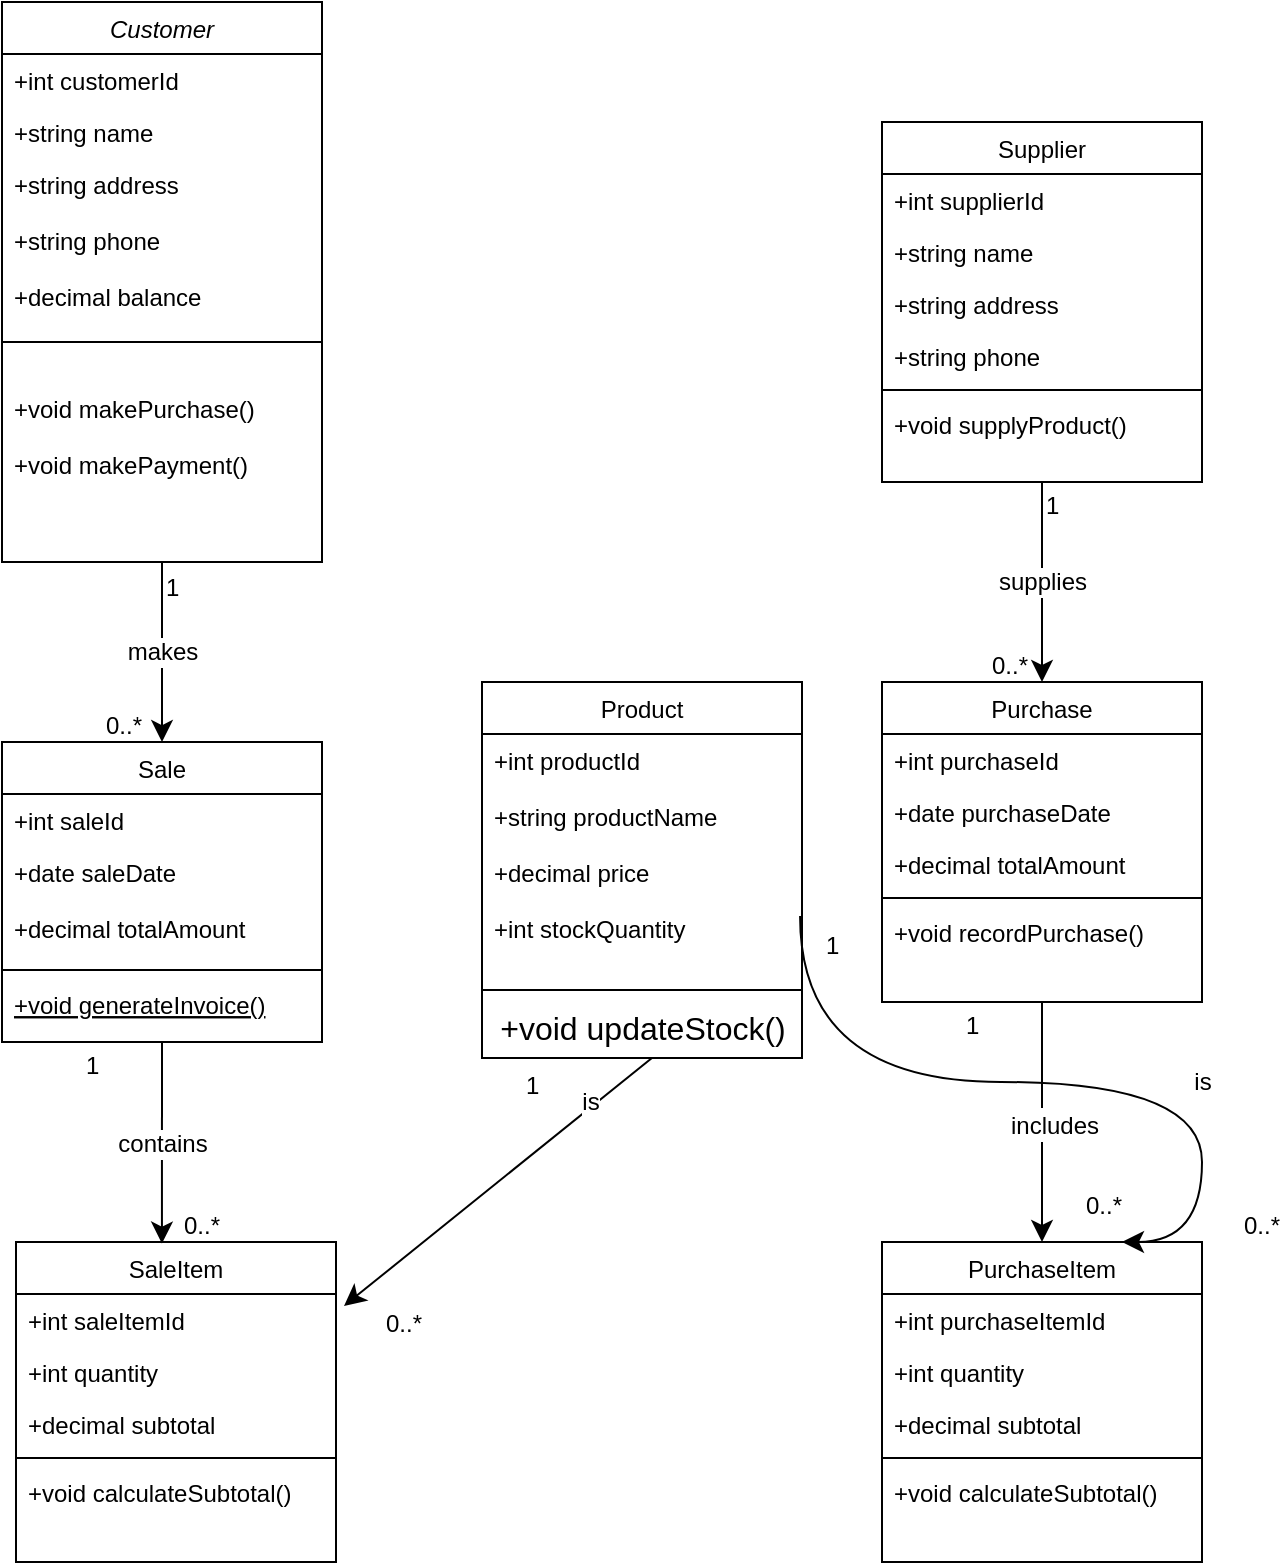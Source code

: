 <mxfile version="24.7.17">
  <diagram id="C5RBs43oDa-KdzZeNtuy" name="Page-1">
    <mxGraphModel dx="1194" dy="697" grid="1" gridSize="10" guides="1" tooltips="1" connect="1" arrows="1" fold="1" page="1" pageScale="1" pageWidth="827" pageHeight="1169" math="0" shadow="0">
      <root>
        <mxCell id="WIyWlLk6GJQsqaUBKTNV-0" />
        <mxCell id="WIyWlLk6GJQsqaUBKTNV-1" parent="WIyWlLk6GJQsqaUBKTNV-0" />
        <mxCell id="zkfFHV4jXpPFQw0GAbJ--0" value="Customer" style="swimlane;fontStyle=2;align=center;verticalAlign=top;childLayout=stackLayout;horizontal=1;startSize=26;horizontalStack=0;resizeParent=1;resizeLast=0;collapsible=1;marginBottom=0;rounded=0;shadow=0;strokeWidth=1;" parent="WIyWlLk6GJQsqaUBKTNV-1" vertex="1">
          <mxGeometry x="120" y="20" width="160" height="280" as="geometry">
            <mxRectangle x="230" y="140" width="160" height="26" as="alternateBounds" />
          </mxGeometry>
        </mxCell>
        <mxCell id="zkfFHV4jXpPFQw0GAbJ--1" value="+int customerId" style="text;align=left;verticalAlign=top;spacingLeft=4;spacingRight=4;overflow=hidden;rotatable=0;points=[[0,0.5],[1,0.5]];portConstraint=eastwest;" parent="zkfFHV4jXpPFQw0GAbJ--0" vertex="1">
          <mxGeometry y="26" width="160" height="26" as="geometry" />
        </mxCell>
        <mxCell id="zkfFHV4jXpPFQw0GAbJ--2" value="+string name" style="text;align=left;verticalAlign=top;spacingLeft=4;spacingRight=4;overflow=hidden;rotatable=0;points=[[0,0.5],[1,0.5]];portConstraint=eastwest;rounded=0;shadow=0;html=0;" parent="zkfFHV4jXpPFQw0GAbJ--0" vertex="1">
          <mxGeometry y="52" width="160" height="26" as="geometry" />
        </mxCell>
        <mxCell id="zkfFHV4jXpPFQw0GAbJ--3" value="+string address &#xa;&#xa;+string phone&#xa;&#xa;+decimal balance&#xa;" style="text;align=left;verticalAlign=top;spacingLeft=4;spacingRight=4;overflow=hidden;rotatable=0;points=[[0,0.5],[1,0.5]];portConstraint=eastwest;rounded=0;shadow=0;html=0;" parent="zkfFHV4jXpPFQw0GAbJ--0" vertex="1">
          <mxGeometry y="78" width="160" height="72" as="geometry" />
        </mxCell>
        <mxCell id="zkfFHV4jXpPFQw0GAbJ--4" value="" style="line;html=1;strokeWidth=1;align=left;verticalAlign=middle;spacingTop=-1;spacingLeft=3;spacingRight=3;rotatable=0;labelPosition=right;points=[];portConstraint=eastwest;" parent="zkfFHV4jXpPFQw0GAbJ--0" vertex="1">
          <mxGeometry y="150" width="160" height="40" as="geometry" />
        </mxCell>
        <mxCell id="zkfFHV4jXpPFQw0GAbJ--5" value="+void makePurchase()&#xa;&#xa;+void makePayment()" style="text;align=left;verticalAlign=top;spacingLeft=4;spacingRight=4;overflow=hidden;rotatable=0;points=[[0,0.5],[1,0.5]];portConstraint=eastwest;" parent="zkfFHV4jXpPFQw0GAbJ--0" vertex="1">
          <mxGeometry y="190" width="160" height="60" as="geometry" />
        </mxCell>
        <mxCell id="zkfFHV4jXpPFQw0GAbJ--6" value="Sale" style="swimlane;fontStyle=0;align=center;verticalAlign=top;childLayout=stackLayout;horizontal=1;startSize=26;horizontalStack=0;resizeParent=1;resizeLast=0;collapsible=1;marginBottom=0;rounded=0;shadow=0;strokeWidth=1;" parent="WIyWlLk6GJQsqaUBKTNV-1" vertex="1">
          <mxGeometry x="120" y="390.03" width="160" height="149.97" as="geometry">
            <mxRectangle x="130" y="380" width="160" height="26" as="alternateBounds" />
          </mxGeometry>
        </mxCell>
        <mxCell id="zkfFHV4jXpPFQw0GAbJ--7" value="+int saleId" style="text;align=left;verticalAlign=top;spacingLeft=4;spacingRight=4;overflow=hidden;rotatable=0;points=[[0,0.5],[1,0.5]];portConstraint=eastwest;" parent="zkfFHV4jXpPFQw0GAbJ--6" vertex="1">
          <mxGeometry y="26" width="160" height="26" as="geometry" />
        </mxCell>
        <mxCell id="zkfFHV4jXpPFQw0GAbJ--8" value="+date saleDate&#xa;&#xa;+decimal totalAmount" style="text;align=left;verticalAlign=top;spacingLeft=4;spacingRight=4;overflow=hidden;rotatable=0;points=[[0,0.5],[1,0.5]];portConstraint=eastwest;rounded=0;shadow=0;html=0;" parent="zkfFHV4jXpPFQw0GAbJ--6" vertex="1">
          <mxGeometry y="52" width="160" height="58" as="geometry" />
        </mxCell>
        <mxCell id="zkfFHV4jXpPFQw0GAbJ--9" value="" style="line;html=1;strokeWidth=1;align=left;verticalAlign=middle;spacingTop=-1;spacingLeft=3;spacingRight=3;rotatable=0;labelPosition=right;points=[];portConstraint=eastwest;" parent="zkfFHV4jXpPFQw0GAbJ--6" vertex="1">
          <mxGeometry y="110" width="160" height="8" as="geometry" />
        </mxCell>
        <mxCell id="zkfFHV4jXpPFQw0GAbJ--10" value="+void generateInvoice()" style="text;align=left;verticalAlign=top;spacingLeft=4;spacingRight=4;overflow=hidden;rotatable=0;points=[[0,0.5],[1,0.5]];portConstraint=eastwest;fontStyle=4" parent="zkfFHV4jXpPFQw0GAbJ--6" vertex="1">
          <mxGeometry y="118" width="160" height="26" as="geometry" />
        </mxCell>
        <mxCell id="zkfFHV4jXpPFQw0GAbJ--13" value="Product" style="swimlane;fontStyle=0;align=center;verticalAlign=top;childLayout=stackLayout;horizontal=1;startSize=26;horizontalStack=0;resizeParent=1;resizeLast=0;collapsible=1;marginBottom=0;rounded=0;shadow=0;strokeWidth=1;" parent="WIyWlLk6GJQsqaUBKTNV-1" vertex="1">
          <mxGeometry x="360" y="360" width="160" height="188" as="geometry">
            <mxRectangle x="340" y="380" width="170" height="26" as="alternateBounds" />
          </mxGeometry>
        </mxCell>
        <mxCell id="zkfFHV4jXpPFQw0GAbJ--14" value="+int productId&#xa;&#xa;+string productName&#xa;&#xa;+decimal price&#xa;&#xa;+int stockQuantity" style="text;align=left;verticalAlign=top;spacingLeft=4;spacingRight=4;overflow=hidden;rotatable=0;points=[[0,0.5],[1,0.5]];portConstraint=eastwest;" parent="zkfFHV4jXpPFQw0GAbJ--13" vertex="1">
          <mxGeometry y="26" width="160" height="124" as="geometry" />
        </mxCell>
        <mxCell id="zkfFHV4jXpPFQw0GAbJ--15" value="" style="line;html=1;strokeWidth=1;align=left;verticalAlign=middle;spacingTop=-1;spacingLeft=3;spacingRight=3;rotatable=0;labelPosition=right;points=[];portConstraint=eastwest;" parent="zkfFHV4jXpPFQw0GAbJ--13" vertex="1">
          <mxGeometry y="150" width="160" height="8" as="geometry" />
        </mxCell>
        <mxCell id="FrDVAsDKC4yACfO1B_UF-60" value="+void updateStock()" style="text;html=1;align=center;verticalAlign=middle;resizable=0;points=[];autosize=1;strokeColor=none;fillColor=none;fontSize=16;" parent="zkfFHV4jXpPFQw0GAbJ--13" vertex="1">
          <mxGeometry y="158" width="160" height="30" as="geometry" />
        </mxCell>
        <mxCell id="FrDVAsDKC4yACfO1B_UF-63" value="" style="endArrow=classic;html=1;rounded=0;fontSize=12;startSize=8;endSize=8;curved=1;exitX=0.531;exitY=0.967;exitDx=0;exitDy=0;exitPerimeter=0;entryX=1.025;entryY=0.192;entryDx=0;entryDy=0;entryPerimeter=0;" parent="zkfFHV4jXpPFQw0GAbJ--13" edge="1">
          <mxGeometry relative="1" as="geometry">
            <mxPoint x="84.96" y="188" as="sourcePoint" />
            <mxPoint x="-69" y="311.982" as="targetPoint" />
          </mxGeometry>
        </mxCell>
        <mxCell id="FrDVAsDKC4yACfO1B_UF-64" value="is" style="edgeLabel;resizable=0;html=1;fontSize=12;;align=center;verticalAlign=middle;" parent="FrDVAsDKC4yACfO1B_UF-63" connectable="0" vertex="1">
          <mxGeometry relative="1" as="geometry">
            <mxPoint x="46" y="-40" as="offset" />
          </mxGeometry>
        </mxCell>
        <mxCell id="FrDVAsDKC4yACfO1B_UF-65" value="1" style="edgeLabel;resizable=0;html=1;fontSize=12;;align=left;verticalAlign=bottom;" parent="FrDVAsDKC4yACfO1B_UF-63" connectable="0" vertex="1">
          <mxGeometry x="-1" relative="1" as="geometry">
            <mxPoint x="-65" y="22" as="offset" />
          </mxGeometry>
        </mxCell>
        <mxCell id="FrDVAsDKC4yACfO1B_UF-66" value="0..*" style="edgeLabel;resizable=0;html=1;fontSize=12;;align=right;verticalAlign=bottom;" parent="FrDVAsDKC4yACfO1B_UF-63" connectable="0" vertex="1">
          <mxGeometry x="1" relative="1" as="geometry">
            <mxPoint x="39" y="18" as="offset" />
          </mxGeometry>
        </mxCell>
        <mxCell id="zkfFHV4jXpPFQw0GAbJ--17" value="Supplier" style="swimlane;fontStyle=0;align=center;verticalAlign=top;childLayout=stackLayout;horizontal=1;startSize=26;horizontalStack=0;resizeParent=1;resizeLast=0;collapsible=1;marginBottom=0;rounded=0;shadow=0;strokeWidth=1;" parent="WIyWlLk6GJQsqaUBKTNV-1" vertex="1">
          <mxGeometry x="560" y="80" width="160" height="180" as="geometry">
            <mxRectangle x="550" y="140" width="160" height="26" as="alternateBounds" />
          </mxGeometry>
        </mxCell>
        <mxCell id="zkfFHV4jXpPFQw0GAbJ--18" value="+int supplierId" style="text;align=left;verticalAlign=top;spacingLeft=4;spacingRight=4;overflow=hidden;rotatable=0;points=[[0,0.5],[1,0.5]];portConstraint=eastwest;" parent="zkfFHV4jXpPFQw0GAbJ--17" vertex="1">
          <mxGeometry y="26" width="160" height="26" as="geometry" />
        </mxCell>
        <mxCell id="zkfFHV4jXpPFQw0GAbJ--19" value="+string name" style="text;align=left;verticalAlign=top;spacingLeft=4;spacingRight=4;overflow=hidden;rotatable=0;points=[[0,0.5],[1,0.5]];portConstraint=eastwest;rounded=0;shadow=0;html=0;" parent="zkfFHV4jXpPFQw0GAbJ--17" vertex="1">
          <mxGeometry y="52" width="160" height="26" as="geometry" />
        </mxCell>
        <mxCell id="zkfFHV4jXpPFQw0GAbJ--20" value="+string address" style="text;align=left;verticalAlign=top;spacingLeft=4;spacingRight=4;overflow=hidden;rotatable=0;points=[[0,0.5],[1,0.5]];portConstraint=eastwest;rounded=0;shadow=0;html=0;" parent="zkfFHV4jXpPFQw0GAbJ--17" vertex="1">
          <mxGeometry y="78" width="160" height="26" as="geometry" />
        </mxCell>
        <mxCell id="zkfFHV4jXpPFQw0GAbJ--21" value="+string phone" style="text;align=left;verticalAlign=top;spacingLeft=4;spacingRight=4;overflow=hidden;rotatable=0;points=[[0,0.5],[1,0.5]];portConstraint=eastwest;rounded=0;shadow=0;html=0;" parent="zkfFHV4jXpPFQw0GAbJ--17" vertex="1">
          <mxGeometry y="104" width="160" height="26" as="geometry" />
        </mxCell>
        <mxCell id="zkfFHV4jXpPFQw0GAbJ--23" value="" style="line;html=1;strokeWidth=1;align=left;verticalAlign=middle;spacingTop=-1;spacingLeft=3;spacingRight=3;rotatable=0;labelPosition=right;points=[];portConstraint=eastwest;" parent="zkfFHV4jXpPFQw0GAbJ--17" vertex="1">
          <mxGeometry y="130" width="160" height="8" as="geometry" />
        </mxCell>
        <mxCell id="zkfFHV4jXpPFQw0GAbJ--24" value="+void supplyProduct()" style="text;align=left;verticalAlign=top;spacingLeft=4;spacingRight=4;overflow=hidden;rotatable=0;points=[[0,0.5],[1,0.5]];portConstraint=eastwest;" parent="zkfFHV4jXpPFQw0GAbJ--17" vertex="1">
          <mxGeometry y="138" width="160" height="26" as="geometry" />
        </mxCell>
        <mxCell id="FrDVAsDKC4yACfO1B_UF-0" value="SaleItem" style="swimlane;fontStyle=0;align=center;verticalAlign=top;childLayout=stackLayout;horizontal=1;startSize=26;horizontalStack=0;resizeParent=1;resizeLast=0;collapsible=1;marginBottom=0;rounded=0;shadow=0;strokeWidth=1;" parent="WIyWlLk6GJQsqaUBKTNV-1" vertex="1">
          <mxGeometry x="127" y="640" width="160" height="160" as="geometry">
            <mxRectangle x="550" y="140" width="160" height="26" as="alternateBounds" />
          </mxGeometry>
        </mxCell>
        <mxCell id="FrDVAsDKC4yACfO1B_UF-1" value="+int saleItemId" style="text;align=left;verticalAlign=top;spacingLeft=4;spacingRight=4;overflow=hidden;rotatable=0;points=[[0,0.5],[1,0.5]];portConstraint=eastwest;" parent="FrDVAsDKC4yACfO1B_UF-0" vertex="1">
          <mxGeometry y="26" width="160" height="26" as="geometry" />
        </mxCell>
        <mxCell id="FrDVAsDKC4yACfO1B_UF-2" value="+int quantity" style="text;align=left;verticalAlign=top;spacingLeft=4;spacingRight=4;overflow=hidden;rotatable=0;points=[[0,0.5],[1,0.5]];portConstraint=eastwest;rounded=0;shadow=0;html=0;" parent="FrDVAsDKC4yACfO1B_UF-0" vertex="1">
          <mxGeometry y="52" width="160" height="26" as="geometry" />
        </mxCell>
        <mxCell id="FrDVAsDKC4yACfO1B_UF-3" value="+decimal subtotal" style="text;align=left;verticalAlign=top;spacingLeft=4;spacingRight=4;overflow=hidden;rotatable=0;points=[[0,0.5],[1,0.5]];portConstraint=eastwest;rounded=0;shadow=0;html=0;" parent="FrDVAsDKC4yACfO1B_UF-0" vertex="1">
          <mxGeometry y="78" width="160" height="26" as="geometry" />
        </mxCell>
        <mxCell id="FrDVAsDKC4yACfO1B_UF-6" value="" style="line;html=1;strokeWidth=1;align=left;verticalAlign=middle;spacingTop=-1;spacingLeft=3;spacingRight=3;rotatable=0;labelPosition=right;points=[];portConstraint=eastwest;" parent="FrDVAsDKC4yACfO1B_UF-0" vertex="1">
          <mxGeometry y="104" width="160" height="8" as="geometry" />
        </mxCell>
        <mxCell id="FrDVAsDKC4yACfO1B_UF-7" value="+void calculateSubtotal()" style="text;align=left;verticalAlign=top;spacingLeft=4;spacingRight=4;overflow=hidden;rotatable=0;points=[[0,0.5],[1,0.5]];portConstraint=eastwest;" parent="FrDVAsDKC4yACfO1B_UF-0" vertex="1">
          <mxGeometry y="112" width="160" height="26" as="geometry" />
        </mxCell>
        <mxCell id="FrDVAsDKC4yACfO1B_UF-9" value="" style="resizable=0;align=right;verticalAlign=bottom;labelBackgroundColor=none;fontSize=12;" parent="WIyWlLk6GJQsqaUBKTNV-1" connectable="0" vertex="1">
          <mxGeometry x="120" y="713" as="geometry" />
        </mxCell>
        <mxCell id="FrDVAsDKC4yACfO1B_UF-20" value="Purchase" style="swimlane;fontStyle=0;align=center;verticalAlign=top;childLayout=stackLayout;horizontal=1;startSize=26;horizontalStack=0;resizeParent=1;resizeLast=0;collapsible=1;marginBottom=0;rounded=0;shadow=0;strokeWidth=1;" parent="WIyWlLk6GJQsqaUBKTNV-1" vertex="1">
          <mxGeometry x="560" y="360" width="160" height="160" as="geometry">
            <mxRectangle x="550" y="140" width="160" height="26" as="alternateBounds" />
          </mxGeometry>
        </mxCell>
        <mxCell id="FrDVAsDKC4yACfO1B_UF-21" value="+int purchaseId" style="text;align=left;verticalAlign=top;spacingLeft=4;spacingRight=4;overflow=hidden;rotatable=0;points=[[0,0.5],[1,0.5]];portConstraint=eastwest;" parent="FrDVAsDKC4yACfO1B_UF-20" vertex="1">
          <mxGeometry y="26" width="160" height="26" as="geometry" />
        </mxCell>
        <mxCell id="FrDVAsDKC4yACfO1B_UF-22" value="+date purchaseDate" style="text;align=left;verticalAlign=top;spacingLeft=4;spacingRight=4;overflow=hidden;rotatable=0;points=[[0,0.5],[1,0.5]];portConstraint=eastwest;rounded=0;shadow=0;html=0;" parent="FrDVAsDKC4yACfO1B_UF-20" vertex="1">
          <mxGeometry y="52" width="160" height="26" as="geometry" />
        </mxCell>
        <mxCell id="FrDVAsDKC4yACfO1B_UF-23" value="+decimal totalAmount" style="text;align=left;verticalAlign=top;spacingLeft=4;spacingRight=4;overflow=hidden;rotatable=0;points=[[0,0.5],[1,0.5]];portConstraint=eastwest;rounded=0;shadow=0;html=0;" parent="FrDVAsDKC4yACfO1B_UF-20" vertex="1">
          <mxGeometry y="78" width="160" height="26" as="geometry" />
        </mxCell>
        <mxCell id="FrDVAsDKC4yACfO1B_UF-26" value="" style="line;html=1;strokeWidth=1;align=left;verticalAlign=middle;spacingTop=-1;spacingLeft=3;spacingRight=3;rotatable=0;labelPosition=right;points=[];portConstraint=eastwest;" parent="FrDVAsDKC4yACfO1B_UF-20" vertex="1">
          <mxGeometry y="104" width="160" height="8" as="geometry" />
        </mxCell>
        <mxCell id="FrDVAsDKC4yACfO1B_UF-28" value="+void recordPurchase()" style="text;align=left;verticalAlign=top;spacingLeft=4;spacingRight=4;overflow=hidden;rotatable=0;points=[[0,0.5],[1,0.5]];portConstraint=eastwest;" parent="FrDVAsDKC4yACfO1B_UF-20" vertex="1">
          <mxGeometry y="112" width="160" height="26" as="geometry" />
        </mxCell>
        <mxCell id="FrDVAsDKC4yACfO1B_UF-30" value="PurchaseItem" style="swimlane;fontStyle=0;align=center;verticalAlign=top;childLayout=stackLayout;horizontal=1;startSize=26;horizontalStack=0;resizeParent=1;resizeLast=0;collapsible=1;marginBottom=0;rounded=0;shadow=0;strokeWidth=1;" parent="WIyWlLk6GJQsqaUBKTNV-1" vertex="1">
          <mxGeometry x="560" y="640" width="160" height="160" as="geometry">
            <mxRectangle x="550" y="140" width="160" height="26" as="alternateBounds" />
          </mxGeometry>
        </mxCell>
        <mxCell id="FrDVAsDKC4yACfO1B_UF-31" value="+int purchaseItemId" style="text;align=left;verticalAlign=top;spacingLeft=4;spacingRight=4;overflow=hidden;rotatable=0;points=[[0,0.5],[1,0.5]];portConstraint=eastwest;" parent="FrDVAsDKC4yACfO1B_UF-30" vertex="1">
          <mxGeometry y="26" width="160" height="26" as="geometry" />
        </mxCell>
        <mxCell id="FrDVAsDKC4yACfO1B_UF-32" value="+int quantity" style="text;align=left;verticalAlign=top;spacingLeft=4;spacingRight=4;overflow=hidden;rotatable=0;points=[[0,0.5],[1,0.5]];portConstraint=eastwest;rounded=0;shadow=0;html=0;" parent="FrDVAsDKC4yACfO1B_UF-30" vertex="1">
          <mxGeometry y="52" width="160" height="26" as="geometry" />
        </mxCell>
        <mxCell id="FrDVAsDKC4yACfO1B_UF-33" value="+decimal subtotal" style="text;align=left;verticalAlign=top;spacingLeft=4;spacingRight=4;overflow=hidden;rotatable=0;points=[[0,0.5],[1,0.5]];portConstraint=eastwest;rounded=0;shadow=0;html=0;" parent="FrDVAsDKC4yACfO1B_UF-30" vertex="1">
          <mxGeometry y="78" width="160" height="26" as="geometry" />
        </mxCell>
        <mxCell id="FrDVAsDKC4yACfO1B_UF-36" value="" style="line;html=1;strokeWidth=1;align=left;verticalAlign=middle;spacingTop=-1;spacingLeft=3;spacingRight=3;rotatable=0;labelPosition=right;points=[];portConstraint=eastwest;" parent="FrDVAsDKC4yACfO1B_UF-30" vertex="1">
          <mxGeometry y="104" width="160" height="8" as="geometry" />
        </mxCell>
        <mxCell id="FrDVAsDKC4yACfO1B_UF-37" value="+void calculateSubtotal()" style="text;align=left;verticalAlign=top;spacingLeft=4;spacingRight=4;overflow=hidden;rotatable=0;points=[[0,0.5],[1,0.5]];portConstraint=eastwest;" parent="FrDVAsDKC4yACfO1B_UF-30" vertex="1">
          <mxGeometry y="112" width="160" height="26" as="geometry" />
        </mxCell>
        <mxCell id="FrDVAsDKC4yACfO1B_UF-52" value="" style="endArrow=classic;html=1;rounded=0;fontSize=12;startSize=8;endSize=8;curved=1;entryX=0.5;entryY=0;entryDx=0;entryDy=0;" parent="WIyWlLk6GJQsqaUBKTNV-1" target="zkfFHV4jXpPFQw0GAbJ--6" edge="1">
          <mxGeometry relative="1" as="geometry">
            <mxPoint x="200" y="300" as="sourcePoint" />
            <mxPoint x="270" y="350" as="targetPoint" />
          </mxGeometry>
        </mxCell>
        <mxCell id="FrDVAsDKC4yACfO1B_UF-53" value="makes" style="edgeLabel;resizable=0;html=1;fontSize=12;;align=center;verticalAlign=middle;" parent="FrDVAsDKC4yACfO1B_UF-52" connectable="0" vertex="1">
          <mxGeometry relative="1" as="geometry" />
        </mxCell>
        <mxCell id="FrDVAsDKC4yACfO1B_UF-54" value="1" style="edgeLabel;resizable=0;html=1;fontSize=12;;align=left;verticalAlign=bottom;" parent="FrDVAsDKC4yACfO1B_UF-52" connectable="0" vertex="1">
          <mxGeometry x="-1" relative="1" as="geometry">
            <mxPoint y="21" as="offset" />
          </mxGeometry>
        </mxCell>
        <mxCell id="FrDVAsDKC4yACfO1B_UF-55" value="0..*" style="edgeLabel;resizable=0;html=1;fontSize=12;;align=right;verticalAlign=bottom;" parent="FrDVAsDKC4yACfO1B_UF-52" connectable="0" vertex="1">
          <mxGeometry x="1" relative="1" as="geometry">
            <mxPoint x="-10" as="offset" />
          </mxGeometry>
        </mxCell>
        <mxCell id="FrDVAsDKC4yACfO1B_UF-56" value="" style="endArrow=classic;html=1;rounded=0;fontSize=12;startSize=8;endSize=8;curved=1;exitX=0.5;exitY=1;exitDx=0;exitDy=0;entryX=0.456;entryY=0.005;entryDx=0;entryDy=0;entryPerimeter=0;" parent="WIyWlLk6GJQsqaUBKTNV-1" source="zkfFHV4jXpPFQw0GAbJ--6" target="FrDVAsDKC4yACfO1B_UF-0" edge="1">
          <mxGeometry relative="1" as="geometry">
            <mxPoint x="190" y="590" as="sourcePoint" />
            <mxPoint x="350" y="590" as="targetPoint" />
          </mxGeometry>
        </mxCell>
        <mxCell id="FrDVAsDKC4yACfO1B_UF-57" value="contains" style="edgeLabel;resizable=0;html=1;fontSize=12;;align=center;verticalAlign=middle;" parent="FrDVAsDKC4yACfO1B_UF-56" connectable="0" vertex="1">
          <mxGeometry relative="1" as="geometry" />
        </mxCell>
        <mxCell id="FrDVAsDKC4yACfO1B_UF-58" value="1" style="edgeLabel;resizable=0;html=1;fontSize=12;;align=left;verticalAlign=bottom;" parent="FrDVAsDKC4yACfO1B_UF-56" connectable="0" vertex="1">
          <mxGeometry x="-1" relative="1" as="geometry">
            <mxPoint x="-40" y="20" as="offset" />
          </mxGeometry>
        </mxCell>
        <mxCell id="FrDVAsDKC4yACfO1B_UF-59" value="0..*" style="edgeLabel;resizable=0;html=1;fontSize=12;;align=right;verticalAlign=bottom;" parent="FrDVAsDKC4yACfO1B_UF-56" connectable="0" vertex="1">
          <mxGeometry x="1" relative="1" as="geometry">
            <mxPoint x="30" as="offset" />
          </mxGeometry>
        </mxCell>
        <mxCell id="FrDVAsDKC4yACfO1B_UF-67" value="" style="endArrow=classic;html=1;rounded=0;fontSize=12;startSize=8;endSize=8;curved=1;exitX=0.5;exitY=1;exitDx=0;exitDy=0;entryX=0.5;entryY=0;entryDx=0;entryDy=0;" parent="WIyWlLk6GJQsqaUBKTNV-1" source="zkfFHV4jXpPFQw0GAbJ--17" target="FrDVAsDKC4yACfO1B_UF-20" edge="1">
          <mxGeometry relative="1" as="geometry">
            <mxPoint x="420" y="380" as="sourcePoint" />
            <mxPoint x="580" y="380" as="targetPoint" />
          </mxGeometry>
        </mxCell>
        <mxCell id="FrDVAsDKC4yACfO1B_UF-68" value="supplies" style="edgeLabel;resizable=0;html=1;fontSize=12;;align=center;verticalAlign=middle;" parent="FrDVAsDKC4yACfO1B_UF-67" connectable="0" vertex="1">
          <mxGeometry relative="1" as="geometry" />
        </mxCell>
        <mxCell id="FrDVAsDKC4yACfO1B_UF-69" value="1" style="edgeLabel;resizable=0;html=1;fontSize=12;;align=left;verticalAlign=bottom;" parent="FrDVAsDKC4yACfO1B_UF-67" connectable="0" vertex="1">
          <mxGeometry x="-1" relative="1" as="geometry">
            <mxPoint y="20" as="offset" />
          </mxGeometry>
        </mxCell>
        <mxCell id="FrDVAsDKC4yACfO1B_UF-70" value="0..*" style="edgeLabel;resizable=0;html=1;fontSize=12;;align=right;verticalAlign=bottom;" parent="FrDVAsDKC4yACfO1B_UF-67" connectable="0" vertex="1">
          <mxGeometry x="1" relative="1" as="geometry">
            <mxPoint x="-7" as="offset" />
          </mxGeometry>
        </mxCell>
        <mxCell id="FrDVAsDKC4yACfO1B_UF-72" value="" style="endArrow=classic;html=1;rounded=0;fontSize=12;startSize=8;endSize=8;curved=1;exitX=0.5;exitY=1;exitDx=0;exitDy=0;entryX=0.5;entryY=0;entryDx=0;entryDy=0;" parent="WIyWlLk6GJQsqaUBKTNV-1" source="FrDVAsDKC4yACfO1B_UF-20" target="FrDVAsDKC4yACfO1B_UF-30" edge="1">
          <mxGeometry relative="1" as="geometry">
            <mxPoint x="420" y="610" as="sourcePoint" />
            <mxPoint x="580" y="610" as="targetPoint" />
          </mxGeometry>
        </mxCell>
        <mxCell id="FrDVAsDKC4yACfO1B_UF-73" value="Label" style="edgeLabel;resizable=0;html=1;fontSize=12;;align=center;verticalAlign=middle;" parent="FrDVAsDKC4yACfO1B_UF-72" connectable="0" vertex="1">
          <mxGeometry relative="1" as="geometry" />
        </mxCell>
        <mxCell id="FrDVAsDKC4yACfO1B_UF-74" value="1" style="edgeLabel;resizable=0;html=1;fontSize=12;;align=left;verticalAlign=bottom;" parent="FrDVAsDKC4yACfO1B_UF-72" connectable="0" vertex="1">
          <mxGeometry x="-1" relative="1" as="geometry">
            <mxPoint x="-40" y="20" as="offset" />
          </mxGeometry>
        </mxCell>
        <mxCell id="FrDVAsDKC4yACfO1B_UF-75" value="0..*" style="edgeLabel;resizable=0;html=1;fontSize=12;;align=right;verticalAlign=bottom;" parent="FrDVAsDKC4yACfO1B_UF-72" connectable="0" vertex="1">
          <mxGeometry x="1" relative="1" as="geometry">
            <mxPoint x="40" y="-10" as="offset" />
          </mxGeometry>
        </mxCell>
        <mxCell id="FrDVAsDKC4yACfO1B_UF-76" value="includes" style="edgeLabel;html=1;align=center;verticalAlign=middle;resizable=0;points=[];fontSize=12;" parent="FrDVAsDKC4yACfO1B_UF-72" vertex="1" connectable="0">
          <mxGeometry x="0.033" y="6" relative="1" as="geometry">
            <mxPoint as="offset" />
          </mxGeometry>
        </mxCell>
        <mxCell id="FrDVAsDKC4yACfO1B_UF-77" value="" style="endArrow=classic;html=1;rounded=0;fontSize=12;startSize=8;endSize=8;curved=1;exitX=0.994;exitY=0.734;exitDx=0;exitDy=0;exitPerimeter=0;entryX=0.75;entryY=0;entryDx=0;entryDy=0;edgeStyle=orthogonalEdgeStyle;" parent="WIyWlLk6GJQsqaUBKTNV-1" source="zkfFHV4jXpPFQw0GAbJ--14" target="FrDVAsDKC4yACfO1B_UF-30" edge="1">
          <mxGeometry relative="1" as="geometry">
            <mxPoint x="420" y="740" as="sourcePoint" />
            <mxPoint x="580" y="740" as="targetPoint" />
            <Array as="points">
              <mxPoint x="519" y="560" />
              <mxPoint x="720" y="560" />
              <mxPoint x="720" y="640" />
            </Array>
          </mxGeometry>
        </mxCell>
        <mxCell id="FrDVAsDKC4yACfO1B_UF-78" value="is" style="edgeLabel;resizable=0;html=1;fontSize=12;;align=center;verticalAlign=middle;" parent="FrDVAsDKC4yACfO1B_UF-77" connectable="0" vertex="1">
          <mxGeometry relative="1" as="geometry">
            <mxPoint x="82" as="offset" />
          </mxGeometry>
        </mxCell>
        <mxCell id="FrDVAsDKC4yACfO1B_UF-79" value="1" style="edgeLabel;resizable=0;html=1;fontSize=12;;align=left;verticalAlign=bottom;" parent="FrDVAsDKC4yACfO1B_UF-77" connectable="0" vertex="1">
          <mxGeometry x="-1" relative="1" as="geometry">
            <mxPoint x="11" y="23" as="offset" />
          </mxGeometry>
        </mxCell>
        <mxCell id="FrDVAsDKC4yACfO1B_UF-80" value="0..*" style="edgeLabel;resizable=0;html=1;fontSize=12;;align=right;verticalAlign=bottom;" parent="FrDVAsDKC4yACfO1B_UF-77" connectable="0" vertex="1">
          <mxGeometry x="1" relative="1" as="geometry">
            <mxPoint x="80" as="offset" />
          </mxGeometry>
        </mxCell>
      </root>
    </mxGraphModel>
  </diagram>
</mxfile>
